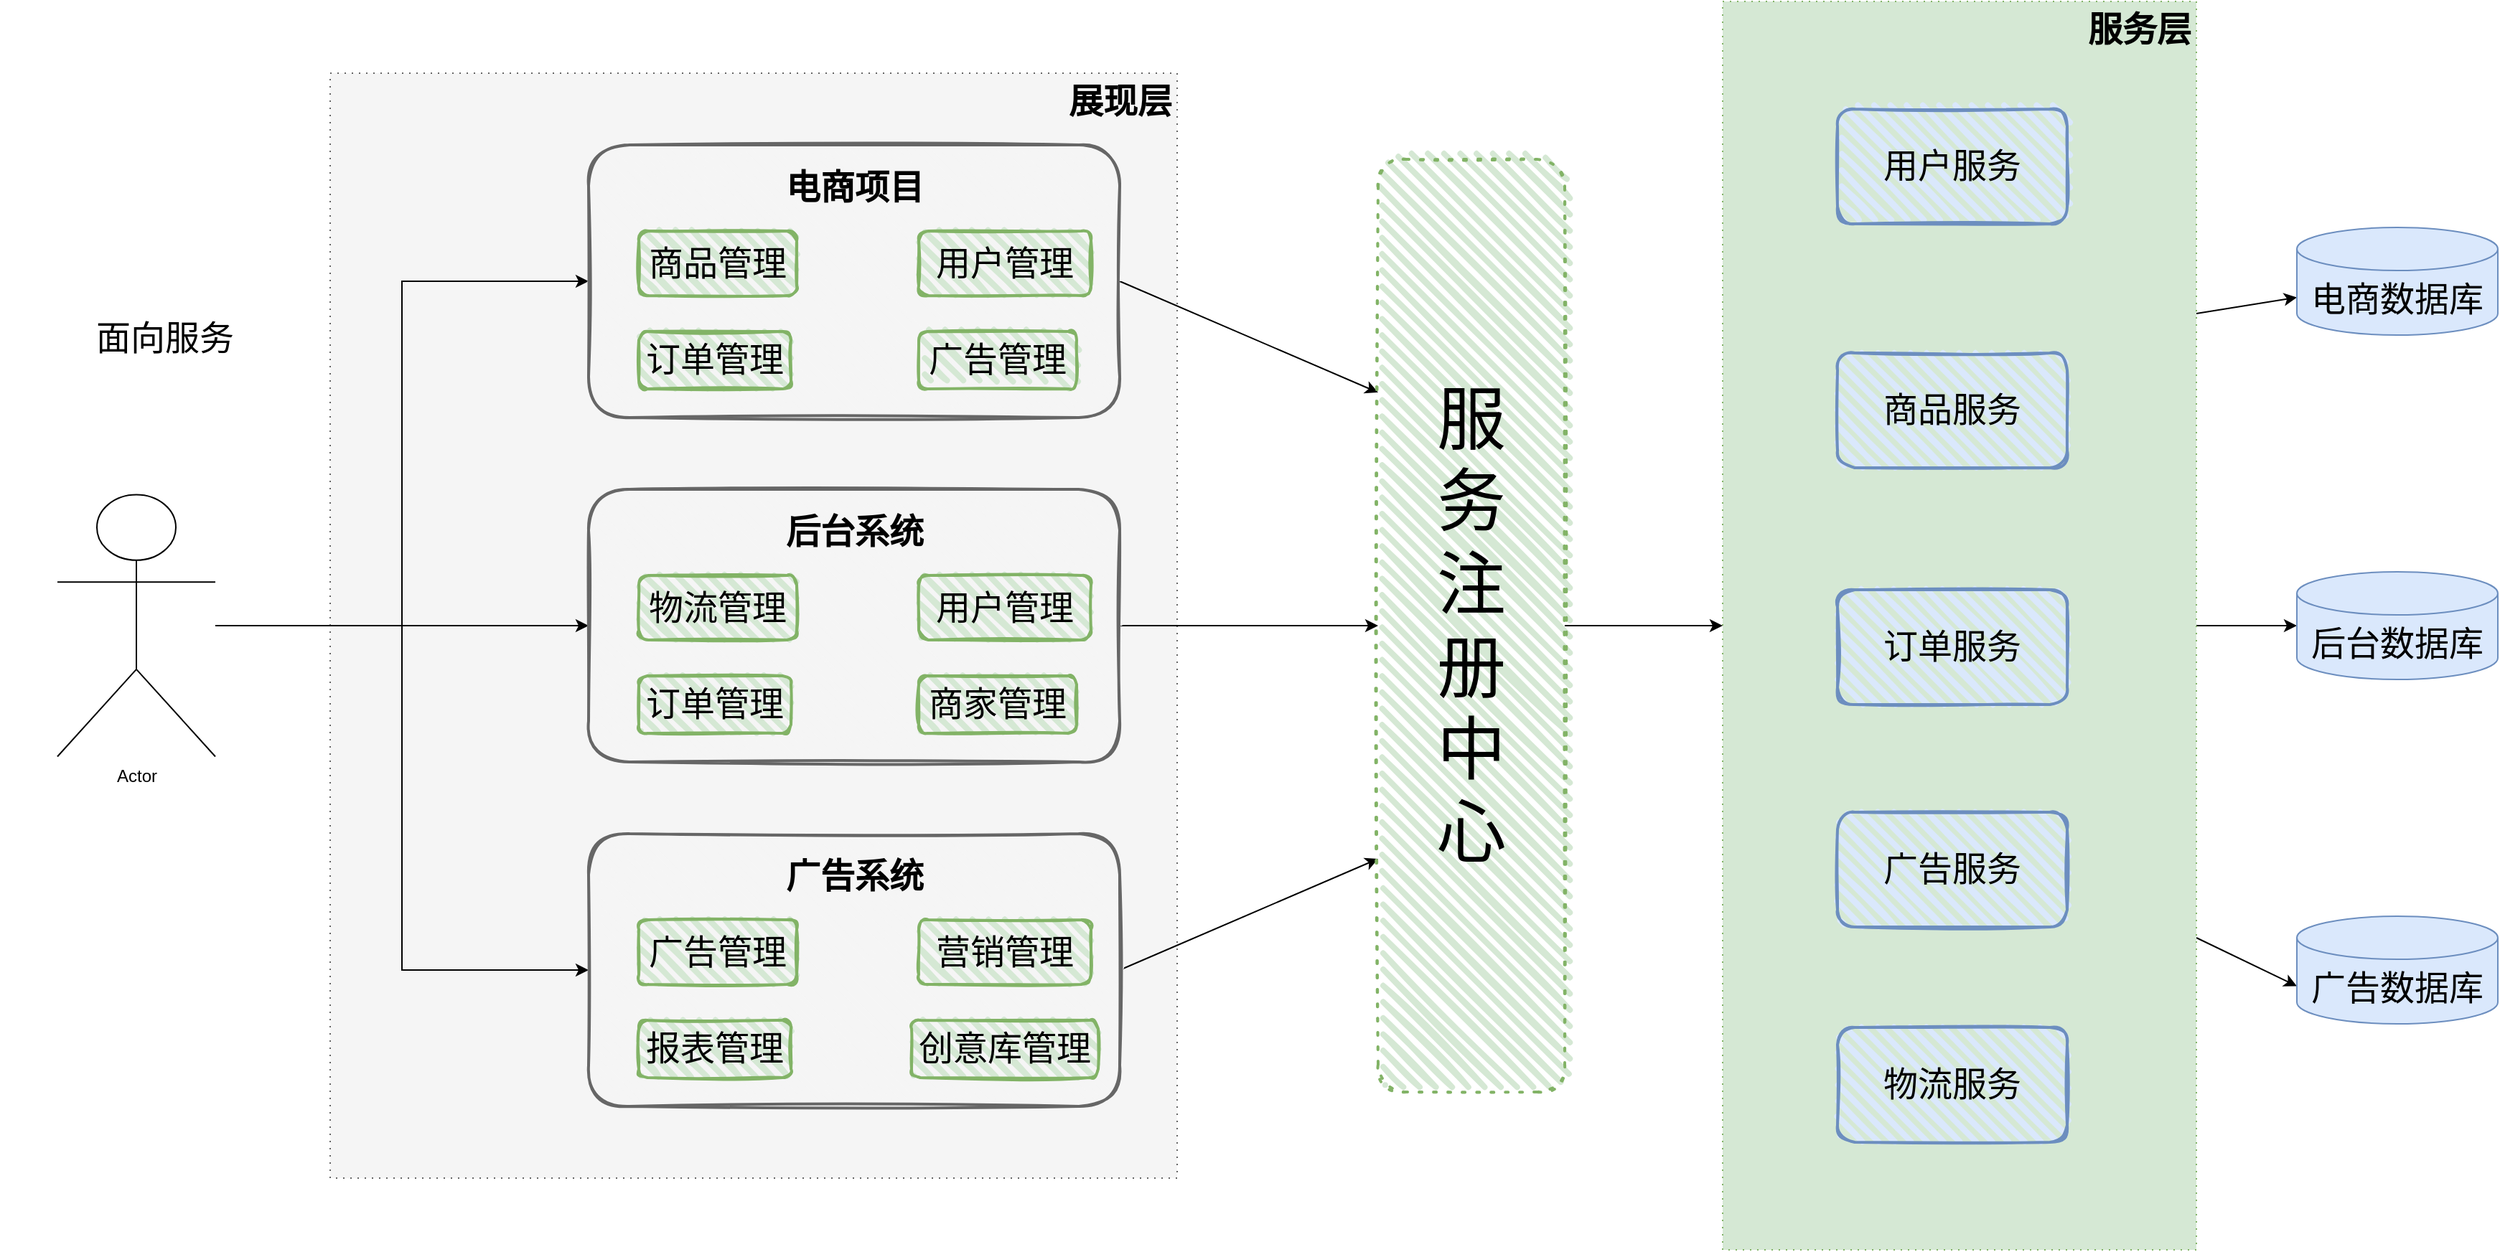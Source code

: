 <mxfile version="20.8.5" type="github">
  <diagram id="mVDjW-4QtW1EsHSSAXJo" name="第 1 页">
    <mxGraphModel dx="3160" dy="2265" grid="1" gridSize="10" guides="1" tooltips="1" connect="1" arrows="1" fold="1" page="1" pageScale="1" pageWidth="827" pageHeight="1169" math="0" shadow="0">
      <root>
        <mxCell id="0" />
        <mxCell id="1" parent="0" />
        <mxCell id="5SBofJwupiwyT_a2tiZA-46" style="edgeStyle=none;rounded=0;orthogonalLoop=1;jettySize=auto;html=1;exitX=1;exitY=0.25;exitDx=0;exitDy=0;" edge="1" parent="1" source="5SBofJwupiwyT_a2tiZA-38" target="5SBofJwupiwyT_a2tiZA-12">
          <mxGeometry relative="1" as="geometry" />
        </mxCell>
        <mxCell id="5SBofJwupiwyT_a2tiZA-47" style="edgeStyle=none;rounded=0;orthogonalLoop=1;jettySize=auto;html=1;exitX=1;exitY=0.5;exitDx=0;exitDy=0;entryX=0;entryY=0.5;entryDx=0;entryDy=0;entryPerimeter=0;" edge="1" parent="1" source="5SBofJwupiwyT_a2tiZA-38" target="5SBofJwupiwyT_a2tiZA-20">
          <mxGeometry relative="1" as="geometry" />
        </mxCell>
        <mxCell id="5SBofJwupiwyT_a2tiZA-48" style="edgeStyle=none;rounded=0;orthogonalLoop=1;jettySize=auto;html=1;exitX=1;exitY=0.75;exitDx=0;exitDy=0;entryX=0;entryY=0;entryDx=0;entryDy=48.75;entryPerimeter=0;" edge="1" parent="1" source="5SBofJwupiwyT_a2tiZA-38" target="5SBofJwupiwyT_a2tiZA-28">
          <mxGeometry relative="1" as="geometry" />
        </mxCell>
        <mxCell id="5SBofJwupiwyT_a2tiZA-38" value="" style="rounded=0;whiteSpace=wrap;html=1;dashed=1;dashPattern=1 4;fillColor=#d5e8d4;strokeColor=#82b366;" vertex="1" parent="1">
          <mxGeometry x="1050" y="-40" width="330" height="870" as="geometry" />
        </mxCell>
        <mxCell id="5SBofJwupiwyT_a2tiZA-37" value="" style="rounded=0;whiteSpace=wrap;html=1;dashed=1;dashPattern=1 4;fillColor=#f5f5f5;fontColor=#333333;strokeColor=#666666;" vertex="1" parent="1">
          <mxGeometry x="80" y="10" width="590" height="770" as="geometry" />
        </mxCell>
        <mxCell id="5SBofJwupiwyT_a2tiZA-1" style="edgeStyle=orthogonalEdgeStyle;rounded=0;orthogonalLoop=1;jettySize=auto;html=1;entryX=0;entryY=0.5;entryDx=0;entryDy=0;" edge="1" parent="1" source="5SBofJwupiwyT_a2tiZA-4" target="5SBofJwupiwyT_a2tiZA-14">
          <mxGeometry relative="1" as="geometry" />
        </mxCell>
        <mxCell id="5SBofJwupiwyT_a2tiZA-2" style="edgeStyle=orthogonalEdgeStyle;rounded=0;orthogonalLoop=1;jettySize=auto;html=1;entryX=0;entryY=0.5;entryDx=0;entryDy=0;" edge="1" parent="1" source="5SBofJwupiwyT_a2tiZA-4" target="5SBofJwupiwyT_a2tiZA-6">
          <mxGeometry relative="1" as="geometry" />
        </mxCell>
        <mxCell id="5SBofJwupiwyT_a2tiZA-3" style="edgeStyle=orthogonalEdgeStyle;rounded=0;orthogonalLoop=1;jettySize=auto;html=1;entryX=0;entryY=0.5;entryDx=0;entryDy=0;" edge="1" parent="1" source="5SBofJwupiwyT_a2tiZA-4" target="5SBofJwupiwyT_a2tiZA-22">
          <mxGeometry relative="1" as="geometry" />
        </mxCell>
        <mxCell id="5SBofJwupiwyT_a2tiZA-4" value="Actor" style="shape=umlActor;verticalLabelPosition=bottom;verticalAlign=top;html=1;outlineConnect=0;" vertex="1" parent="1">
          <mxGeometry x="-110" y="303.75" width="110" height="182.5" as="geometry" />
        </mxCell>
        <mxCell id="5SBofJwupiwyT_a2tiZA-51" style="edgeStyle=none;rounded=0;orthogonalLoop=1;jettySize=auto;html=1;exitX=1;exitY=0.5;exitDx=0;exitDy=0;entryX=0;entryY=0.25;entryDx=0;entryDy=0;fontSize=48;" edge="1" parent="1" source="5SBofJwupiwyT_a2tiZA-6" target="5SBofJwupiwyT_a2tiZA-49">
          <mxGeometry relative="1" as="geometry" />
        </mxCell>
        <mxCell id="5SBofJwupiwyT_a2tiZA-6" value="" style="rounded=1;whiteSpace=wrap;html=1;strokeWidth=2;fillWeight=4;hachureGap=8;hachureAngle=45;sketch=1;fontSize=24;fillColor=#f5f5f5;fontColor=#333333;strokeColor=#666666;" vertex="1" parent="1">
          <mxGeometry x="260" y="60" width="370" height="190" as="geometry" />
        </mxCell>
        <mxCell id="5SBofJwupiwyT_a2tiZA-7" value="电商项目" style="text;strokeColor=none;fillColor=none;html=1;fontSize=24;fontStyle=1;verticalAlign=middle;align=center;" vertex="1" parent="1">
          <mxGeometry x="395" y="70" width="100" height="40" as="geometry" />
        </mxCell>
        <mxCell id="5SBofJwupiwyT_a2tiZA-8" value="商品管理" style="rounded=1;whiteSpace=wrap;html=1;strokeWidth=2;fillWeight=4;hachureGap=8;hachureAngle=45;fillColor=#d5e8d4;sketch=1;fontSize=24;strokeColor=#82b366;" vertex="1" parent="1">
          <mxGeometry x="295" y="120" width="110" height="45" as="geometry" />
        </mxCell>
        <mxCell id="5SBofJwupiwyT_a2tiZA-9" value="订单管理" style="rounded=1;whiteSpace=wrap;html=1;strokeWidth=2;fillWeight=4;hachureGap=8;hachureAngle=45;fillColor=#d5e8d4;sketch=1;fontSize=24;strokeColor=#82b366;" vertex="1" parent="1">
          <mxGeometry x="295" y="190" width="106" height="40" as="geometry" />
        </mxCell>
        <mxCell id="5SBofJwupiwyT_a2tiZA-10" value="用户管理" style="rounded=1;whiteSpace=wrap;html=1;strokeWidth=2;fillWeight=4;hachureGap=8;hachureAngle=45;fillColor=#d5e8d4;sketch=1;fontSize=24;strokeColor=#82b366;" vertex="1" parent="1">
          <mxGeometry x="490" y="120" width="120" height="45" as="geometry" />
        </mxCell>
        <mxCell id="5SBofJwupiwyT_a2tiZA-11" value="广告管理" style="rounded=1;whiteSpace=wrap;html=1;strokeWidth=2;fillWeight=4;hachureGap=8;hachureAngle=45;fillColor=#d5e8d4;sketch=1;fontSize=24;strokeColor=#82b366;" vertex="1" parent="1">
          <mxGeometry x="490" y="190" width="110" height="40" as="geometry" />
        </mxCell>
        <mxCell id="5SBofJwupiwyT_a2tiZA-12" value="电商数据库" style="shape=cylinder3;whiteSpace=wrap;html=1;boundedLbl=1;backgroundOutline=1;size=15;fontSize=24;fillColor=#dae8fc;strokeColor=#6c8ebf;" vertex="1" parent="1">
          <mxGeometry x="1450" y="117.5" width="140" height="75" as="geometry" />
        </mxCell>
        <mxCell id="5SBofJwupiwyT_a2tiZA-50" style="edgeStyle=none;rounded=0;orthogonalLoop=1;jettySize=auto;html=1;entryX=0;entryY=0.5;entryDx=0;entryDy=0;fontSize=48;" edge="1" parent="1" source="5SBofJwupiwyT_a2tiZA-14" target="5SBofJwupiwyT_a2tiZA-49">
          <mxGeometry relative="1" as="geometry" />
        </mxCell>
        <mxCell id="5SBofJwupiwyT_a2tiZA-14" value="" style="rounded=1;whiteSpace=wrap;html=1;strokeWidth=2;fillWeight=4;hachureGap=8;hachureAngle=45;sketch=1;fontSize=24;fillColor=#f5f5f5;fontColor=#333333;strokeColor=#666666;" vertex="1" parent="1">
          <mxGeometry x="260" y="300" width="370" height="190" as="geometry" />
        </mxCell>
        <mxCell id="5SBofJwupiwyT_a2tiZA-15" value="后台系统" style="text;strokeColor=none;fillColor=none;html=1;fontSize=24;fontStyle=1;verticalAlign=middle;align=center;" vertex="1" parent="1">
          <mxGeometry x="395" y="310" width="100" height="40" as="geometry" />
        </mxCell>
        <mxCell id="5SBofJwupiwyT_a2tiZA-16" value="物流管理" style="rounded=1;whiteSpace=wrap;html=1;strokeWidth=2;fillWeight=4;hachureGap=8;hachureAngle=45;fillColor=#d5e8d4;sketch=1;fontSize=24;strokeColor=#82b366;" vertex="1" parent="1">
          <mxGeometry x="295" y="360" width="110" height="45" as="geometry" />
        </mxCell>
        <mxCell id="5SBofJwupiwyT_a2tiZA-17" value="订单管理" style="rounded=1;whiteSpace=wrap;html=1;strokeWidth=2;fillWeight=4;hachureGap=8;hachureAngle=45;fillColor=#d5e8d4;sketch=1;fontSize=24;strokeColor=#82b366;" vertex="1" parent="1">
          <mxGeometry x="295" y="430" width="106" height="40" as="geometry" />
        </mxCell>
        <mxCell id="5SBofJwupiwyT_a2tiZA-18" value="用户管理" style="rounded=1;whiteSpace=wrap;html=1;strokeWidth=2;fillWeight=4;hachureGap=8;hachureAngle=45;fillColor=#d5e8d4;sketch=1;fontSize=24;strokeColor=#82b366;" vertex="1" parent="1">
          <mxGeometry x="490" y="360" width="120" height="45" as="geometry" />
        </mxCell>
        <mxCell id="5SBofJwupiwyT_a2tiZA-19" value="商家管理" style="rounded=1;whiteSpace=wrap;html=1;strokeWidth=2;fillWeight=4;hachureGap=8;hachureAngle=45;fillColor=#d5e8d4;sketch=1;fontSize=24;strokeColor=#82b366;" vertex="1" parent="1">
          <mxGeometry x="490" y="430" width="110" height="40" as="geometry" />
        </mxCell>
        <mxCell id="5SBofJwupiwyT_a2tiZA-20" value="后台数据库" style="shape=cylinder3;whiteSpace=wrap;html=1;boundedLbl=1;backgroundOutline=1;size=15;fontSize=24;fillColor=#dae8fc;strokeColor=#6c8ebf;" vertex="1" parent="1">
          <mxGeometry x="1450" y="357.5" width="140" height="75" as="geometry" />
        </mxCell>
        <mxCell id="5SBofJwupiwyT_a2tiZA-52" style="edgeStyle=none;rounded=0;orthogonalLoop=1;jettySize=auto;html=1;exitX=1;exitY=0.5;exitDx=0;exitDy=0;entryX=0;entryY=0.75;entryDx=0;entryDy=0;fontSize=48;" edge="1" parent="1" source="5SBofJwupiwyT_a2tiZA-22" target="5SBofJwupiwyT_a2tiZA-49">
          <mxGeometry relative="1" as="geometry" />
        </mxCell>
        <mxCell id="5SBofJwupiwyT_a2tiZA-22" value="" style="rounded=1;whiteSpace=wrap;html=1;strokeWidth=2;fillWeight=4;hachureGap=8;hachureAngle=45;sketch=1;fontSize=24;fillColor=#f5f5f5;fontColor=#333333;strokeColor=#666666;" vertex="1" parent="1">
          <mxGeometry x="260" y="540" width="370" height="190" as="geometry" />
        </mxCell>
        <mxCell id="5SBofJwupiwyT_a2tiZA-23" value="广告系统" style="text;strokeColor=none;fillColor=none;html=1;fontSize=24;fontStyle=1;verticalAlign=middle;align=center;" vertex="1" parent="1">
          <mxGeometry x="395" y="550" width="100" height="40" as="geometry" />
        </mxCell>
        <mxCell id="5SBofJwupiwyT_a2tiZA-24" value="广告管理" style="rounded=1;whiteSpace=wrap;html=1;strokeWidth=2;fillWeight=4;hachureGap=8;hachureAngle=45;fillColor=#d5e8d4;sketch=1;fontSize=24;strokeColor=#82b366;" vertex="1" parent="1">
          <mxGeometry x="295" y="600" width="110" height="45" as="geometry" />
        </mxCell>
        <mxCell id="5SBofJwupiwyT_a2tiZA-25" value="报表管理" style="rounded=1;whiteSpace=wrap;html=1;strokeWidth=2;fillWeight=4;hachureGap=8;hachureAngle=45;fillColor=#d5e8d4;sketch=1;fontSize=24;strokeColor=#82b366;" vertex="1" parent="1">
          <mxGeometry x="295" y="670" width="106" height="40" as="geometry" />
        </mxCell>
        <mxCell id="5SBofJwupiwyT_a2tiZA-26" value="营销管理" style="rounded=1;whiteSpace=wrap;html=1;strokeWidth=2;fillWeight=4;hachureGap=8;hachureAngle=45;fillColor=#d5e8d4;sketch=1;fontSize=24;strokeColor=#82b366;" vertex="1" parent="1">
          <mxGeometry x="490" y="600" width="120" height="45" as="geometry" />
        </mxCell>
        <mxCell id="5SBofJwupiwyT_a2tiZA-27" value="创意库管理" style="rounded=1;whiteSpace=wrap;html=1;strokeWidth=2;fillWeight=4;hachureGap=8;hachureAngle=45;fillColor=#d5e8d4;sketch=1;fontSize=24;strokeColor=#82b366;" vertex="1" parent="1">
          <mxGeometry x="485" y="670" width="130" height="40" as="geometry" />
        </mxCell>
        <mxCell id="5SBofJwupiwyT_a2tiZA-28" value="广告数据库" style="shape=cylinder3;whiteSpace=wrap;html=1;boundedLbl=1;backgroundOutline=1;size=15;fontSize=24;fillColor=#dae8fc;strokeColor=#6c8ebf;" vertex="1" parent="1">
          <mxGeometry x="1450" y="597.5" width="140" height="75" as="geometry" />
        </mxCell>
        <mxCell id="5SBofJwupiwyT_a2tiZA-29" value="&lt;font style=&quot;font-size: 24px;&quot;&gt;面向服务&lt;/font&gt;" style="text;html=1;strokeColor=none;fillColor=none;align=center;verticalAlign=middle;whiteSpace=wrap;rounded=0;" vertex="1" parent="1">
          <mxGeometry x="-150" y="180" width="230" height="30" as="geometry" />
        </mxCell>
        <mxCell id="5SBofJwupiwyT_a2tiZA-31" value="用户服务" style="rounded=1;whiteSpace=wrap;html=1;strokeWidth=2;fillWeight=4;hachureGap=8;hachureAngle=45;fillColor=#dae8fc;sketch=1;fontSize=24;strokeColor=#6c8ebf;" vertex="1" parent="1">
          <mxGeometry x="1130" y="35" width="160" height="80" as="geometry" />
        </mxCell>
        <mxCell id="5SBofJwupiwyT_a2tiZA-32" value="物流服务" style="rounded=1;whiteSpace=wrap;html=1;strokeWidth=2;fillWeight=4;hachureGap=8;hachureAngle=45;fillColor=#dae8fc;sketch=1;fontSize=24;strokeColor=#6c8ebf;" vertex="1" parent="1">
          <mxGeometry x="1130" y="675" width="160" height="80" as="geometry" />
        </mxCell>
        <mxCell id="5SBofJwupiwyT_a2tiZA-33" value="订单服务" style="rounded=1;whiteSpace=wrap;html=1;strokeWidth=2;fillWeight=4;hachureGap=8;hachureAngle=45;fillColor=#dae8fc;sketch=1;fontSize=24;strokeColor=#6c8ebf;" vertex="1" parent="1">
          <mxGeometry x="1130" y="370" width="160" height="80" as="geometry" />
        </mxCell>
        <mxCell id="5SBofJwupiwyT_a2tiZA-34" value="商品服务" style="rounded=1;whiteSpace=wrap;html=1;strokeWidth=2;fillWeight=4;hachureGap=8;hachureAngle=45;fillColor=#dae8fc;sketch=1;fontSize=24;strokeColor=#6c8ebf;" vertex="1" parent="1">
          <mxGeometry x="1130" y="205" width="160" height="80" as="geometry" />
        </mxCell>
        <mxCell id="5SBofJwupiwyT_a2tiZA-35" value="广告服务" style="rounded=1;whiteSpace=wrap;html=1;strokeWidth=2;fillWeight=4;hachureGap=8;hachureAngle=45;fillColor=#dae8fc;sketch=1;fontSize=24;strokeColor=#6c8ebf;" vertex="1" parent="1">
          <mxGeometry x="1130" y="525" width="160" height="80" as="geometry" />
        </mxCell>
        <mxCell id="5SBofJwupiwyT_a2tiZA-53" style="edgeStyle=none;rounded=0;orthogonalLoop=1;jettySize=auto;html=1;entryX=0;entryY=0.5;entryDx=0;entryDy=0;fontSize=48;" edge="1" parent="1" source="5SBofJwupiwyT_a2tiZA-49" target="5SBofJwupiwyT_a2tiZA-38">
          <mxGeometry relative="1" as="geometry" />
        </mxCell>
        <mxCell id="5SBofJwupiwyT_a2tiZA-49" value="&lt;font style=&quot;font-size: 48px;&quot;&gt;服&lt;br&gt;务&lt;br&gt;注&lt;br&gt;册&lt;br&gt;中&lt;br&gt;心&lt;/font&gt;" style="rounded=1;whiteSpace=wrap;html=1;strokeWidth=2;fillWeight=4;hachureGap=8;hachureAngle=45;fillColor=#d5e8d4;sketch=1;dashed=1;dashPattern=1 4;strokeColor=#82b366;" vertex="1" parent="1">
          <mxGeometry x="810" y="70" width="130" height="650" as="geometry" />
        </mxCell>
        <mxCell id="5SBofJwupiwyT_a2tiZA-54" value="服务层" style="text;strokeColor=none;fillColor=none;html=1;fontSize=24;fontStyle=1;verticalAlign=middle;align=center;dashed=1;dashPattern=1 4;" vertex="1" parent="1">
          <mxGeometry x="1290" y="-40" width="100" height="40" as="geometry" />
        </mxCell>
        <mxCell id="5SBofJwupiwyT_a2tiZA-56" value="展现层" style="text;strokeColor=none;fillColor=none;html=1;fontSize=24;fontStyle=1;verticalAlign=middle;align=center;dashed=1;dashPattern=1 4;" vertex="1" parent="1">
          <mxGeometry x="580" y="10" width="100" height="40" as="geometry" />
        </mxCell>
      </root>
    </mxGraphModel>
  </diagram>
</mxfile>
